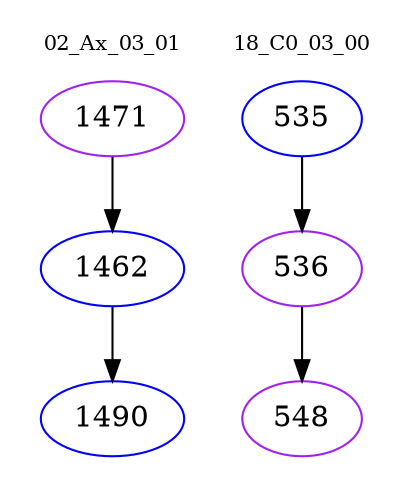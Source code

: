 digraph{
subgraph cluster_0 {
color = white
label = "02_Ax_03_01";
fontsize=10;
T0_1471 [label="1471", color="purple"]
T0_1471 -> T0_1462 [color="black"]
T0_1462 [label="1462", color="blue"]
T0_1462 -> T0_1490 [color="black"]
T0_1490 [label="1490", color="blue"]
}
subgraph cluster_1 {
color = white
label = "18_C0_03_00";
fontsize=10;
T1_535 [label="535", color="blue"]
T1_535 -> T1_536 [color="black"]
T1_536 [label="536", color="purple"]
T1_536 -> T1_548 [color="black"]
T1_548 [label="548", color="purple"]
}
}

